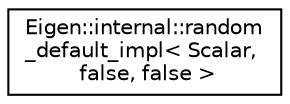 digraph "Graphical Class Hierarchy"
{
  edge [fontname="Helvetica",fontsize="10",labelfontname="Helvetica",labelfontsize="10"];
  node [fontname="Helvetica",fontsize="10",shape=record];
  rankdir="LR";
  Node1 [label="Eigen::internal::random\l_default_impl\< Scalar,\l false, false \>",height=0.2,width=0.4,color="black", fillcolor="white", style="filled",URL="$struct_eigen_1_1internal_1_1random__default__impl_3_01_scalar_00_01false_00_01false_01_4.html"];
}
